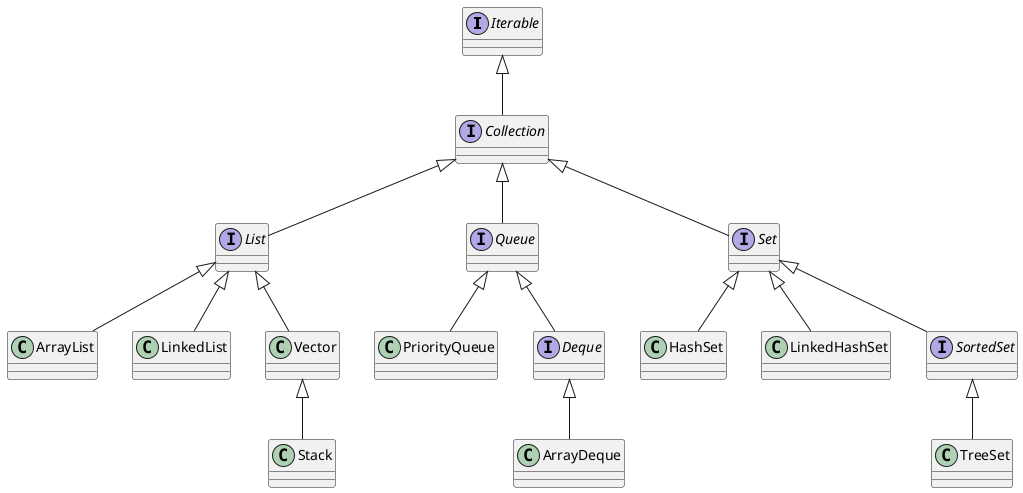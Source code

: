 @startuml

interface Iterable
interface Collection
interface List
interface Queue
interface Set

class ArrayList
class LinkedList
class Vector
class Stack

class PriorityQueue
interface Deque
class ArrayDeque

class HashSet
class LinkedHashSet
interface SortedSet
class TreeSet


Iterable <|-- Collection
Collection <|-- List
Collection <|-- Queue
Collection <|-- Set

List <|-- ArrayList
List <|-- LinkedList
List <|-- Vector
Vector <|-- Stack

Queue <|-- PriorityQueue
Queue <|-- Deque
Deque <|-- ArrayDeque

Set <|-- HashSet
Set <|-- LinkedHashSet
Set <|-- SortedSet
SortedSet <|-- TreeSet



@enduml